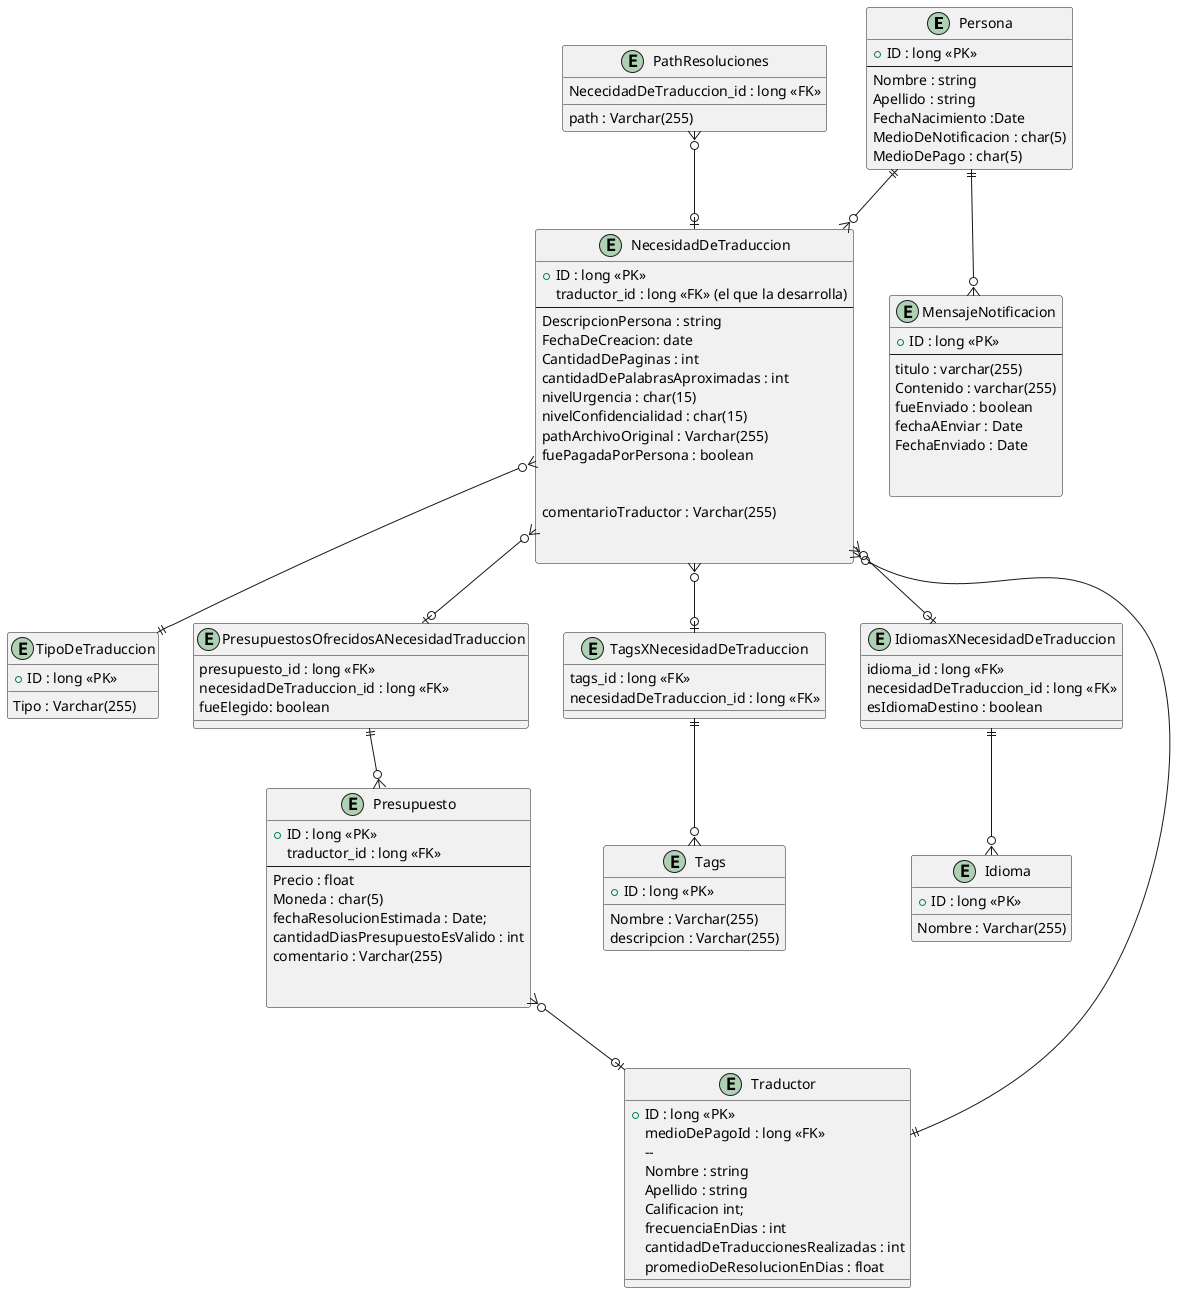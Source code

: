 @startuml

entity "Persona" {
  +ID : long <<PK>>
  --
  Nombre : string
  Apellido : string
  FechaNacimiento :Date
  MedioDeNotificacion : char(5)
  MedioDePago : char(5)
}

entity "NecesidadDeTraduccion" {
  +ID : long <<PK>>
   traductor_id : long <<FK>> (el que la desarrolla)
  --
  DescripcionPersona : string
  FechaDeCreacion: date
  CantidadDePaginas : int
  cantidadDePalabrasAproximadas : int
  nivelUrgencia : char(15)
  nivelConfidencialidad : char(15)
  pathArchivoOriginal : Varchar(255)
  fuePagadaPorPersona : boolean


  comentarioTraductor : Varchar(255)


}



entity "TipoDeTraduccion" {
  +ID : long <<PK>>
  Tipo : Varchar(255)

}

entity "Idioma" {
  +ID : long <<PK>>
  Nombre : Varchar(255)

}

entity "Tags" {
  +ID : long <<PK>>
  Nombre : Varchar(255)
  descripcion : Varchar(255)
}

entity "Traductor" {
  +ID : long <<PK>>
   medioDePagoId : long <<FK>>
   --
  Nombre : string
  Apellido : string
  Calificacion int;
  frecuenciaEnDias : int
  cantidadDeTraduccionesRealizadas : int
  promedioDeResolucionEnDias : float



}

entity "Presupuesto" {
  +ID : long <<PK>>
  traductor_id : long <<FK>>
  --
  Precio : float
  Moneda : char(5)
  fechaResolucionEstimada : Date;
  cantidadDiasPresupuestoEsValido : int
  comentario : Varchar(255)


}


entity "MensajeNotificacion" {
  +ID : long <<PK>>
  --
  titulo : varchar(255)
  Contenido : varchar(255)
  fueEnviado : boolean
  fechaAEnviar : Date
  FechaEnviado : Date


}


entity PresupuestosOfrecidosANecesidadTraduccion {
 presupuesto_id : long <<FK>>
 necesidadDeTraduccion_id : long <<FK>>
 fueElegido: boolean
}


entity TagsXNecesidadDeTraduccion {
 tags_id : long <<FK>>
 necesidadDeTraduccion_id : long <<FK>>
}


entity IdiomasXNecesidadDeTraduccion {
 idioma_id : long <<FK>>
 necesidadDeTraduccion_id : long <<FK>>
 esIdiomaDestino : boolean
}


entity PathResoluciones {
    NececidadDeTraduccion_id : long <<FK>>
    path : Varchar(255)
}

Traductor ||--o{  NecesidadDeTraduccion

Persona ||--o{ NecesidadDeTraduccion

NecesidadDeTraduccion }o--o| PresupuestosOfrecidosANecesidadTraduccion
PresupuestosOfrecidosANecesidadTraduccion ||--o{ Presupuesto

NecesidadDeTraduccion }o--o| TagsXNecesidadDeTraduccion
TagsXNecesidadDeTraduccion ||--o{ Tags

NecesidadDeTraduccion }o--|| TipoDeTraduccion

NecesidadDeTraduccion }o--o| IdiomasXNecesidadDeTraduccion
IdiomasXNecesidadDeTraduccion ||--o{ Idioma


Persona ||--o{ MensajeNotificacion



Presupuesto }o--o| Traductor

PathResoluciones }o--o| NecesidadDeTraduccion

@enduml